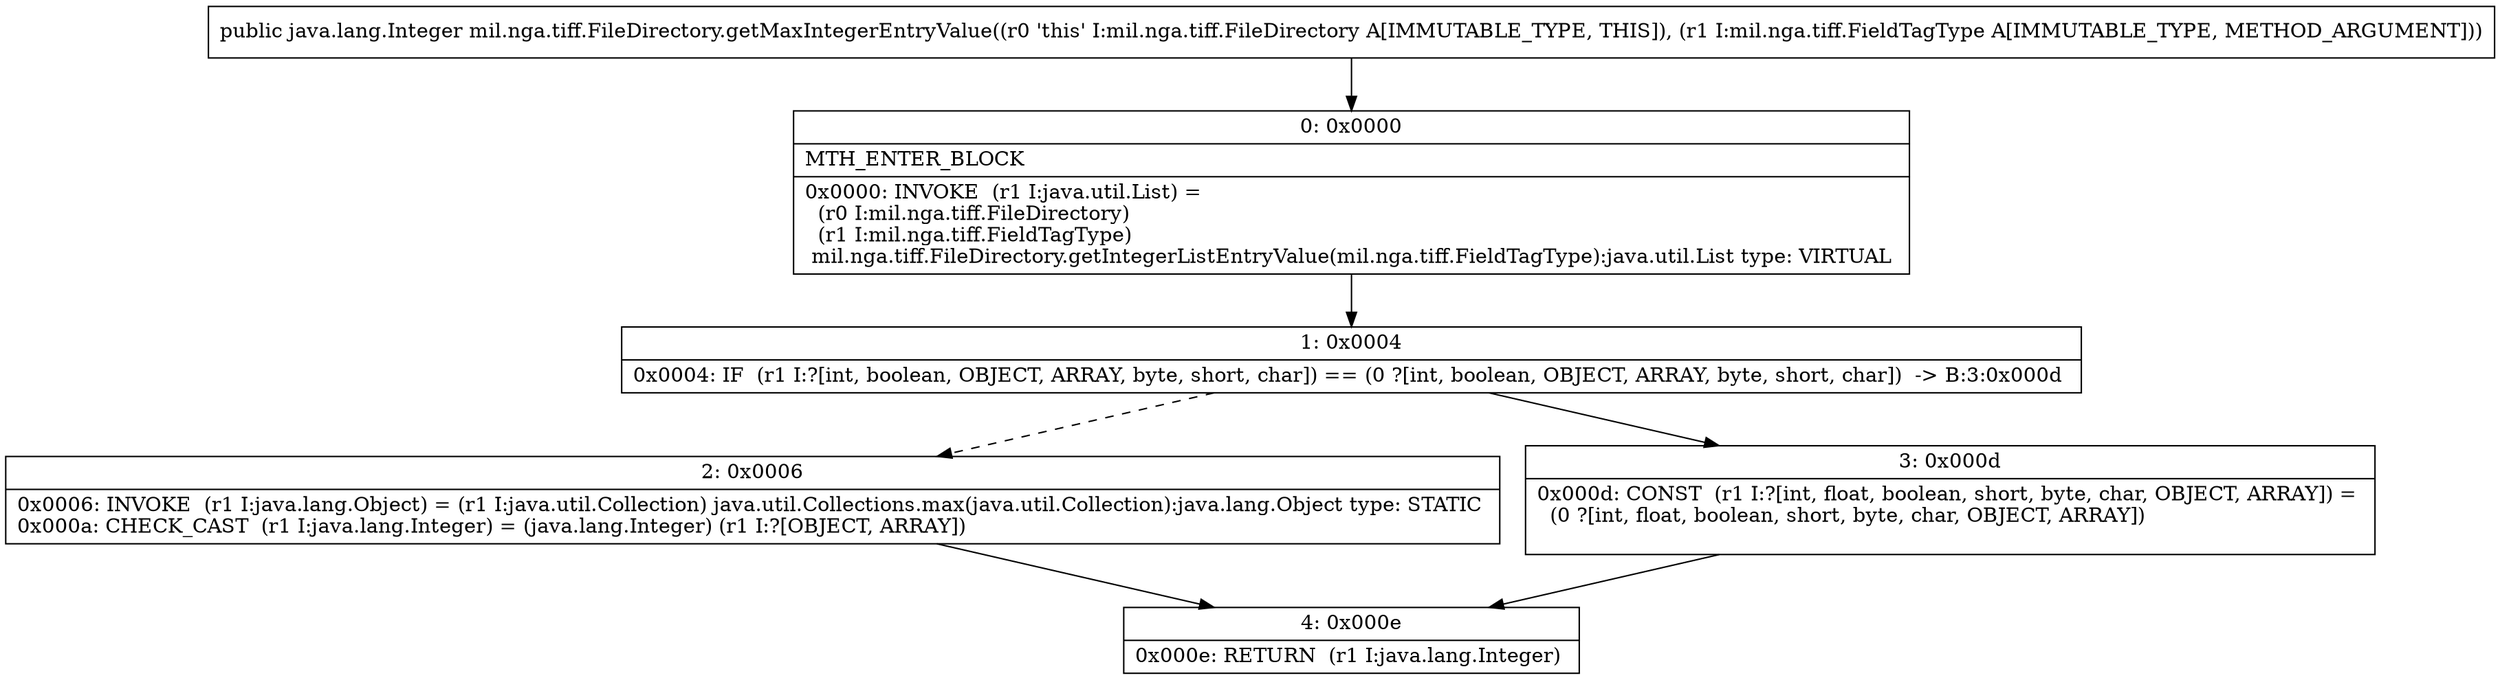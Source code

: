digraph "CFG formil.nga.tiff.FileDirectory.getMaxIntegerEntryValue(Lmil\/nga\/tiff\/FieldTagType;)Ljava\/lang\/Integer;" {
Node_0 [shape=record,label="{0\:\ 0x0000|MTH_ENTER_BLOCK\l|0x0000: INVOKE  (r1 I:java.util.List) = \l  (r0 I:mil.nga.tiff.FileDirectory)\l  (r1 I:mil.nga.tiff.FieldTagType)\l mil.nga.tiff.FileDirectory.getIntegerListEntryValue(mil.nga.tiff.FieldTagType):java.util.List type: VIRTUAL \l}"];
Node_1 [shape=record,label="{1\:\ 0x0004|0x0004: IF  (r1 I:?[int, boolean, OBJECT, ARRAY, byte, short, char]) == (0 ?[int, boolean, OBJECT, ARRAY, byte, short, char])  \-\> B:3:0x000d \l}"];
Node_2 [shape=record,label="{2\:\ 0x0006|0x0006: INVOKE  (r1 I:java.lang.Object) = (r1 I:java.util.Collection) java.util.Collections.max(java.util.Collection):java.lang.Object type: STATIC \l0x000a: CHECK_CAST  (r1 I:java.lang.Integer) = (java.lang.Integer) (r1 I:?[OBJECT, ARRAY]) \l}"];
Node_3 [shape=record,label="{3\:\ 0x000d|0x000d: CONST  (r1 I:?[int, float, boolean, short, byte, char, OBJECT, ARRAY]) = \l  (0 ?[int, float, boolean, short, byte, char, OBJECT, ARRAY])\l \l}"];
Node_4 [shape=record,label="{4\:\ 0x000e|0x000e: RETURN  (r1 I:java.lang.Integer) \l}"];
MethodNode[shape=record,label="{public java.lang.Integer mil.nga.tiff.FileDirectory.getMaxIntegerEntryValue((r0 'this' I:mil.nga.tiff.FileDirectory A[IMMUTABLE_TYPE, THIS]), (r1 I:mil.nga.tiff.FieldTagType A[IMMUTABLE_TYPE, METHOD_ARGUMENT])) }"];
MethodNode -> Node_0;
Node_0 -> Node_1;
Node_1 -> Node_2[style=dashed];
Node_1 -> Node_3;
Node_2 -> Node_4;
Node_3 -> Node_4;
}

